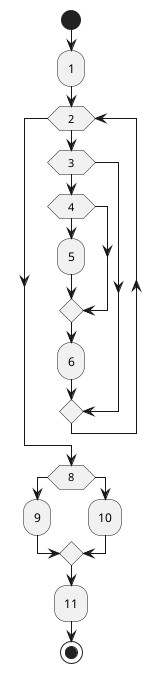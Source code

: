 @startuml
'https://plantuml.com/activity-diagram-beta

start
:1;
while (2)
    if (3) then
      if (4) then
        :5;
      endif
      :6;
    endif
endwhile
if (8) then
  :9;
else
  :10;
endif
:11;

stop

@enduml